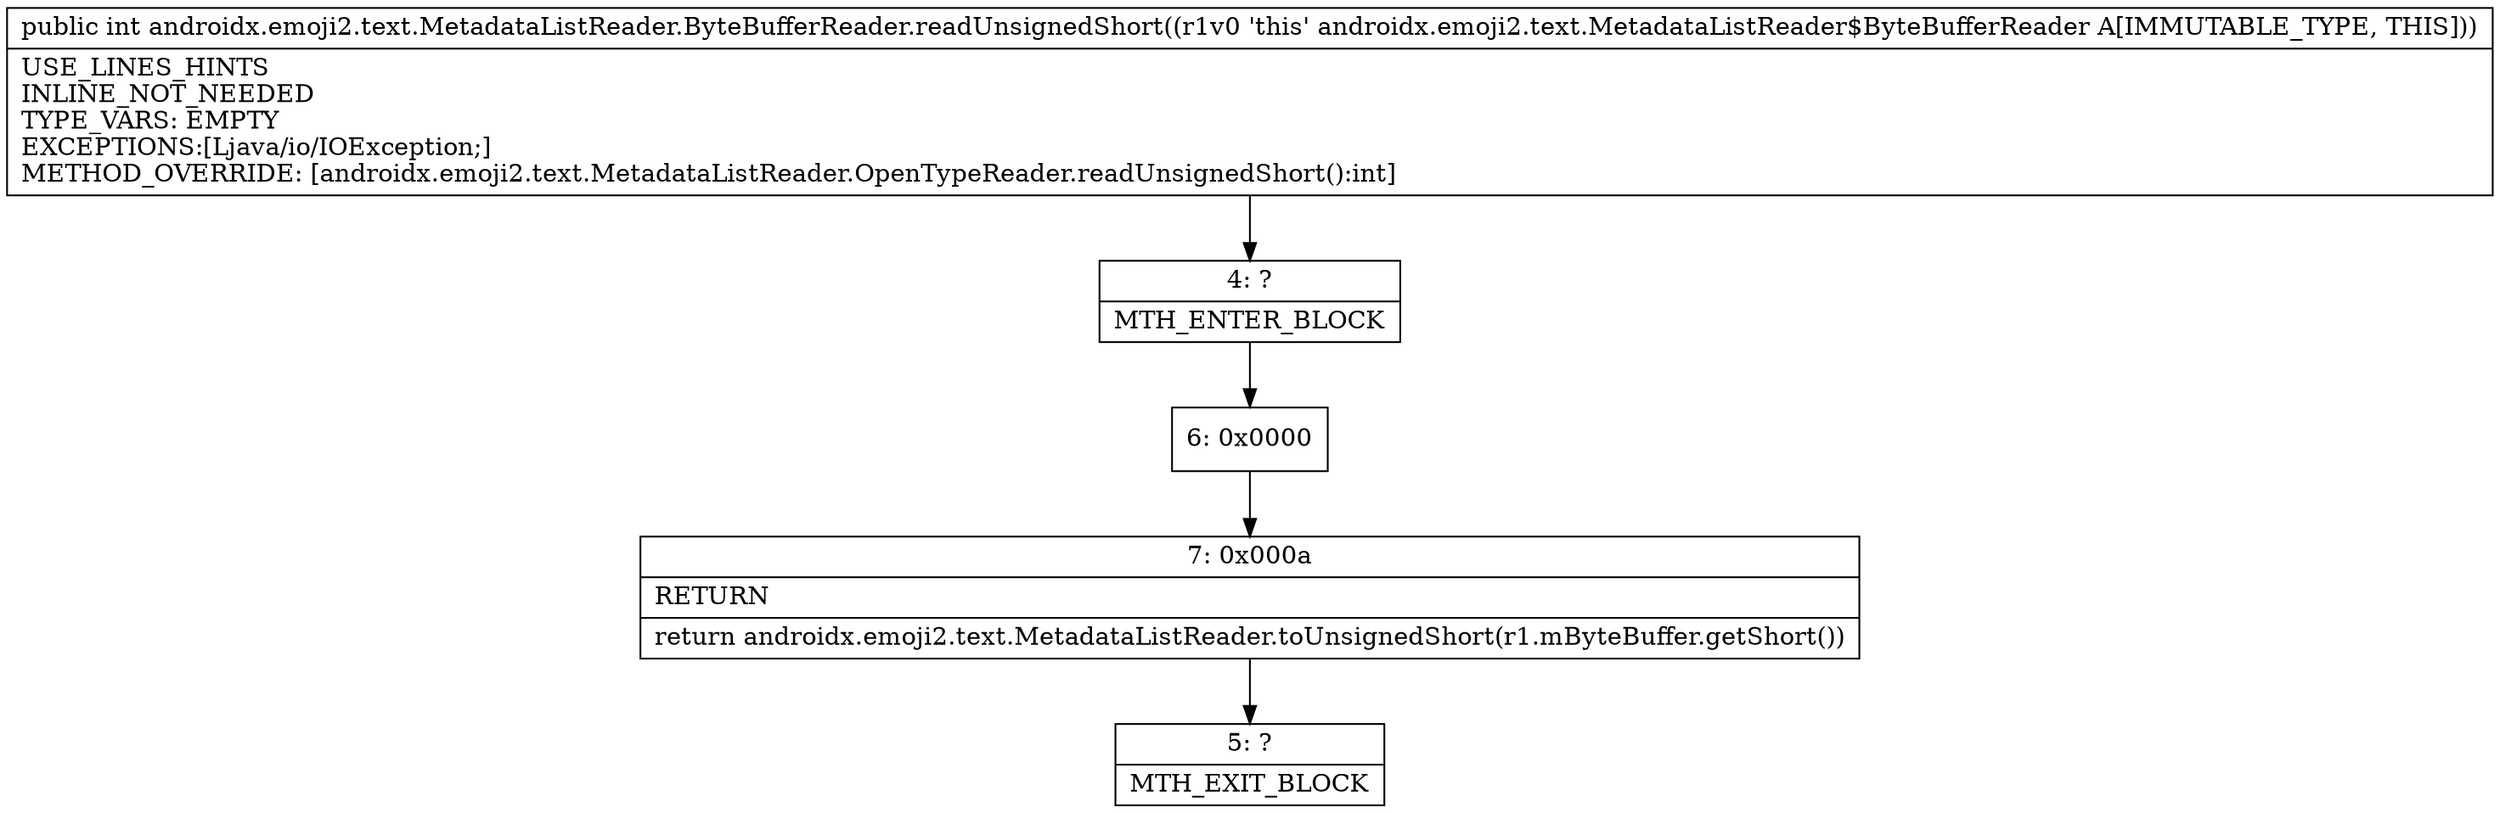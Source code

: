 digraph "CFG forandroidx.emoji2.text.MetadataListReader.ByteBufferReader.readUnsignedShort()I" {
Node_4 [shape=record,label="{4\:\ ?|MTH_ENTER_BLOCK\l}"];
Node_6 [shape=record,label="{6\:\ 0x0000}"];
Node_7 [shape=record,label="{7\:\ 0x000a|RETURN\l|return androidx.emoji2.text.MetadataListReader.toUnsignedShort(r1.mByteBuffer.getShort())\l}"];
Node_5 [shape=record,label="{5\:\ ?|MTH_EXIT_BLOCK\l}"];
MethodNode[shape=record,label="{public int androidx.emoji2.text.MetadataListReader.ByteBufferReader.readUnsignedShort((r1v0 'this' androidx.emoji2.text.MetadataListReader$ByteBufferReader A[IMMUTABLE_TYPE, THIS]))  | USE_LINES_HINTS\lINLINE_NOT_NEEDED\lTYPE_VARS: EMPTY\lEXCEPTIONS:[Ljava\/io\/IOException;]\lMETHOD_OVERRIDE: [androidx.emoji2.text.MetadataListReader.OpenTypeReader.readUnsignedShort():int]\l}"];
MethodNode -> Node_4;Node_4 -> Node_6;
Node_6 -> Node_7;
Node_7 -> Node_5;
}

